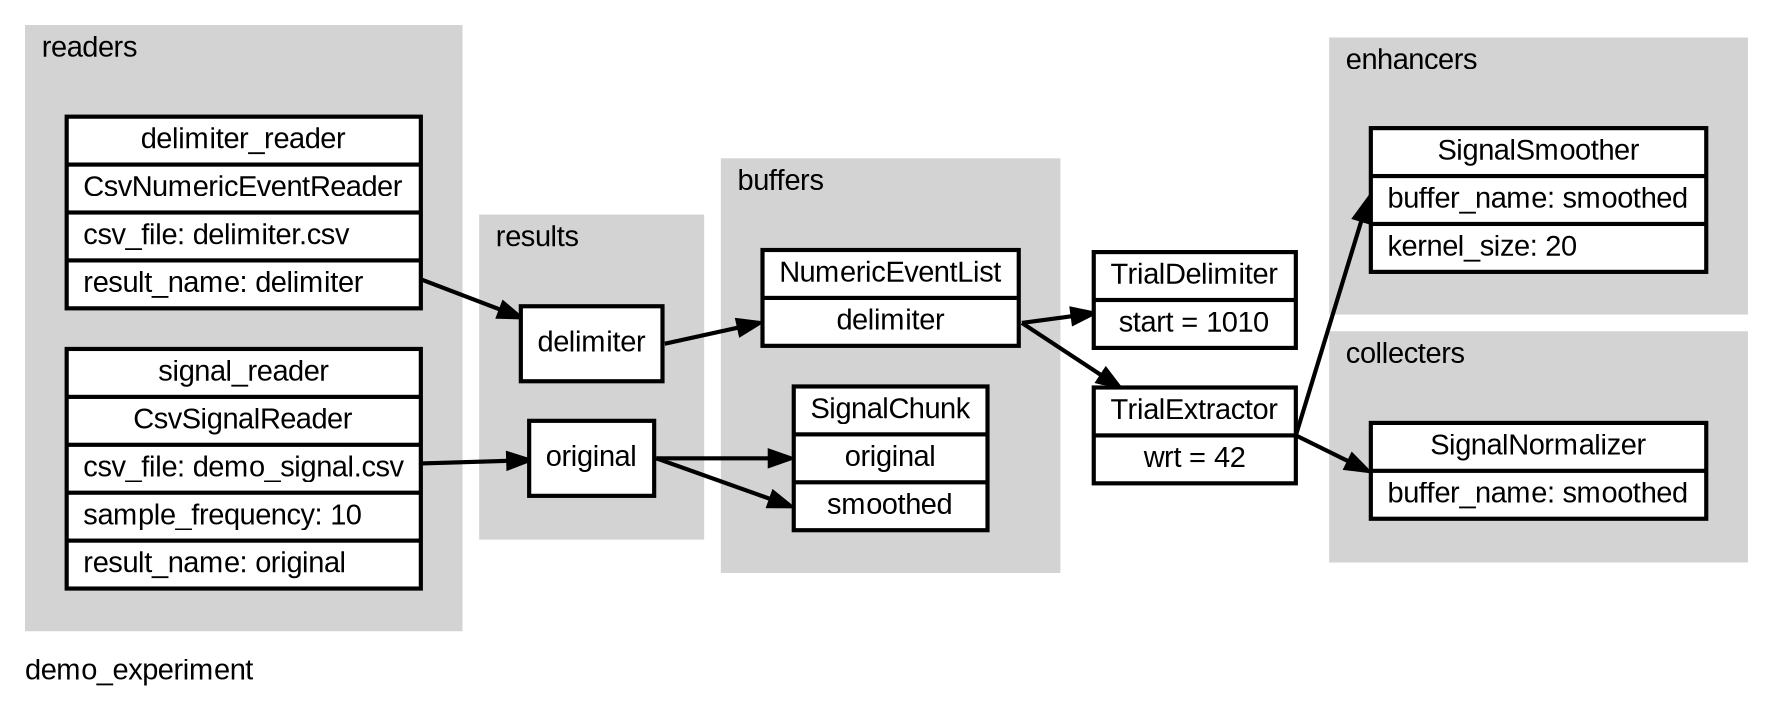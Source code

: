 digraph demo_experiment {
	graph [fontname=Arial label=demo_experiment labeljust=l outputorder=edgesfirst overlap=scale rankdir=LR splines=false]
	node [fillcolor=white fontname=Arial penwidth=2.0 shape=record style=filled]
	edge [fontname=Arial penwidth=2.0]
	subgraph cluster_buffers {
		graph [bgcolor=lightgray color=transparent fontname=Arial label=buffers margin=20 rank=same]
		event_list [label="NumericEventList|<delimiter>delimiter"]
		signal_chunk [label="SignalChunk|<original>original|<smoothed>smoothed"]
	}
	trial_delimiter [label="TrialDelimiter|start = 1010"]
	event_list:delimiter:e -> trial_delimiter
	trial_extractor [label="TrialExtractor|wrt = 42"]
	event_list:delimiter:e -> trial_extractor
	trial_extractor:e -> enhancer_0:w
	subgraph cluster_enhancers {
		graph [bgcolor=lightgray color=transparent fontname=Arial label=enhancers margin=20 rank=same]
		enhancer_0 [label="SignalSmoother|buffer_name: smoothed\l|kernel_size: 20\l"]
	}
	trial_extractor:e -> collecter_0:w
	subgraph cluster_collecters {
		graph [bgcolor=lightgray color=transparent fontname=Arial label=collecters margin=20 rank=same]
		collecter_0 [label="SignalNormalizer|buffer_name: smoothed\l"]
	}
	subgraph cluster_readers {
		graph [bgcolor=lightgray color=transparent fontname=Arial label=readers margin=20 rank=same]
		delimiter_reader [label="delimiter_reader|CsvNumericEventReader|csv_file: delimiter.csv\l|result_name: delimiter\l"]
		signal_reader [label="signal_reader|CsvSignalReader|csv_file: demo_signal.csv\l|sample_frequency: 10\l|result_name: original\l"]
	}
	delimiter_reader -> delimiter_reader_results
	signal_reader -> signal_reader_results
	subgraph cluster_results {
		graph [bgcolor=lightgray color=transparent fontname=Arial label=results margin=20 rank=same]
		delimiter_reader_results [label="<delimiter>delimiter"]
		signal_reader_results [label="<original>original"]
	}
	delimiter_reader_results:delimiter:e -> event_list:delimiter:w
	signal_reader_results:original:e -> signal_chunk:original:w
	signal_reader_results:original:e -> signal_chunk:smoothed:w
}
